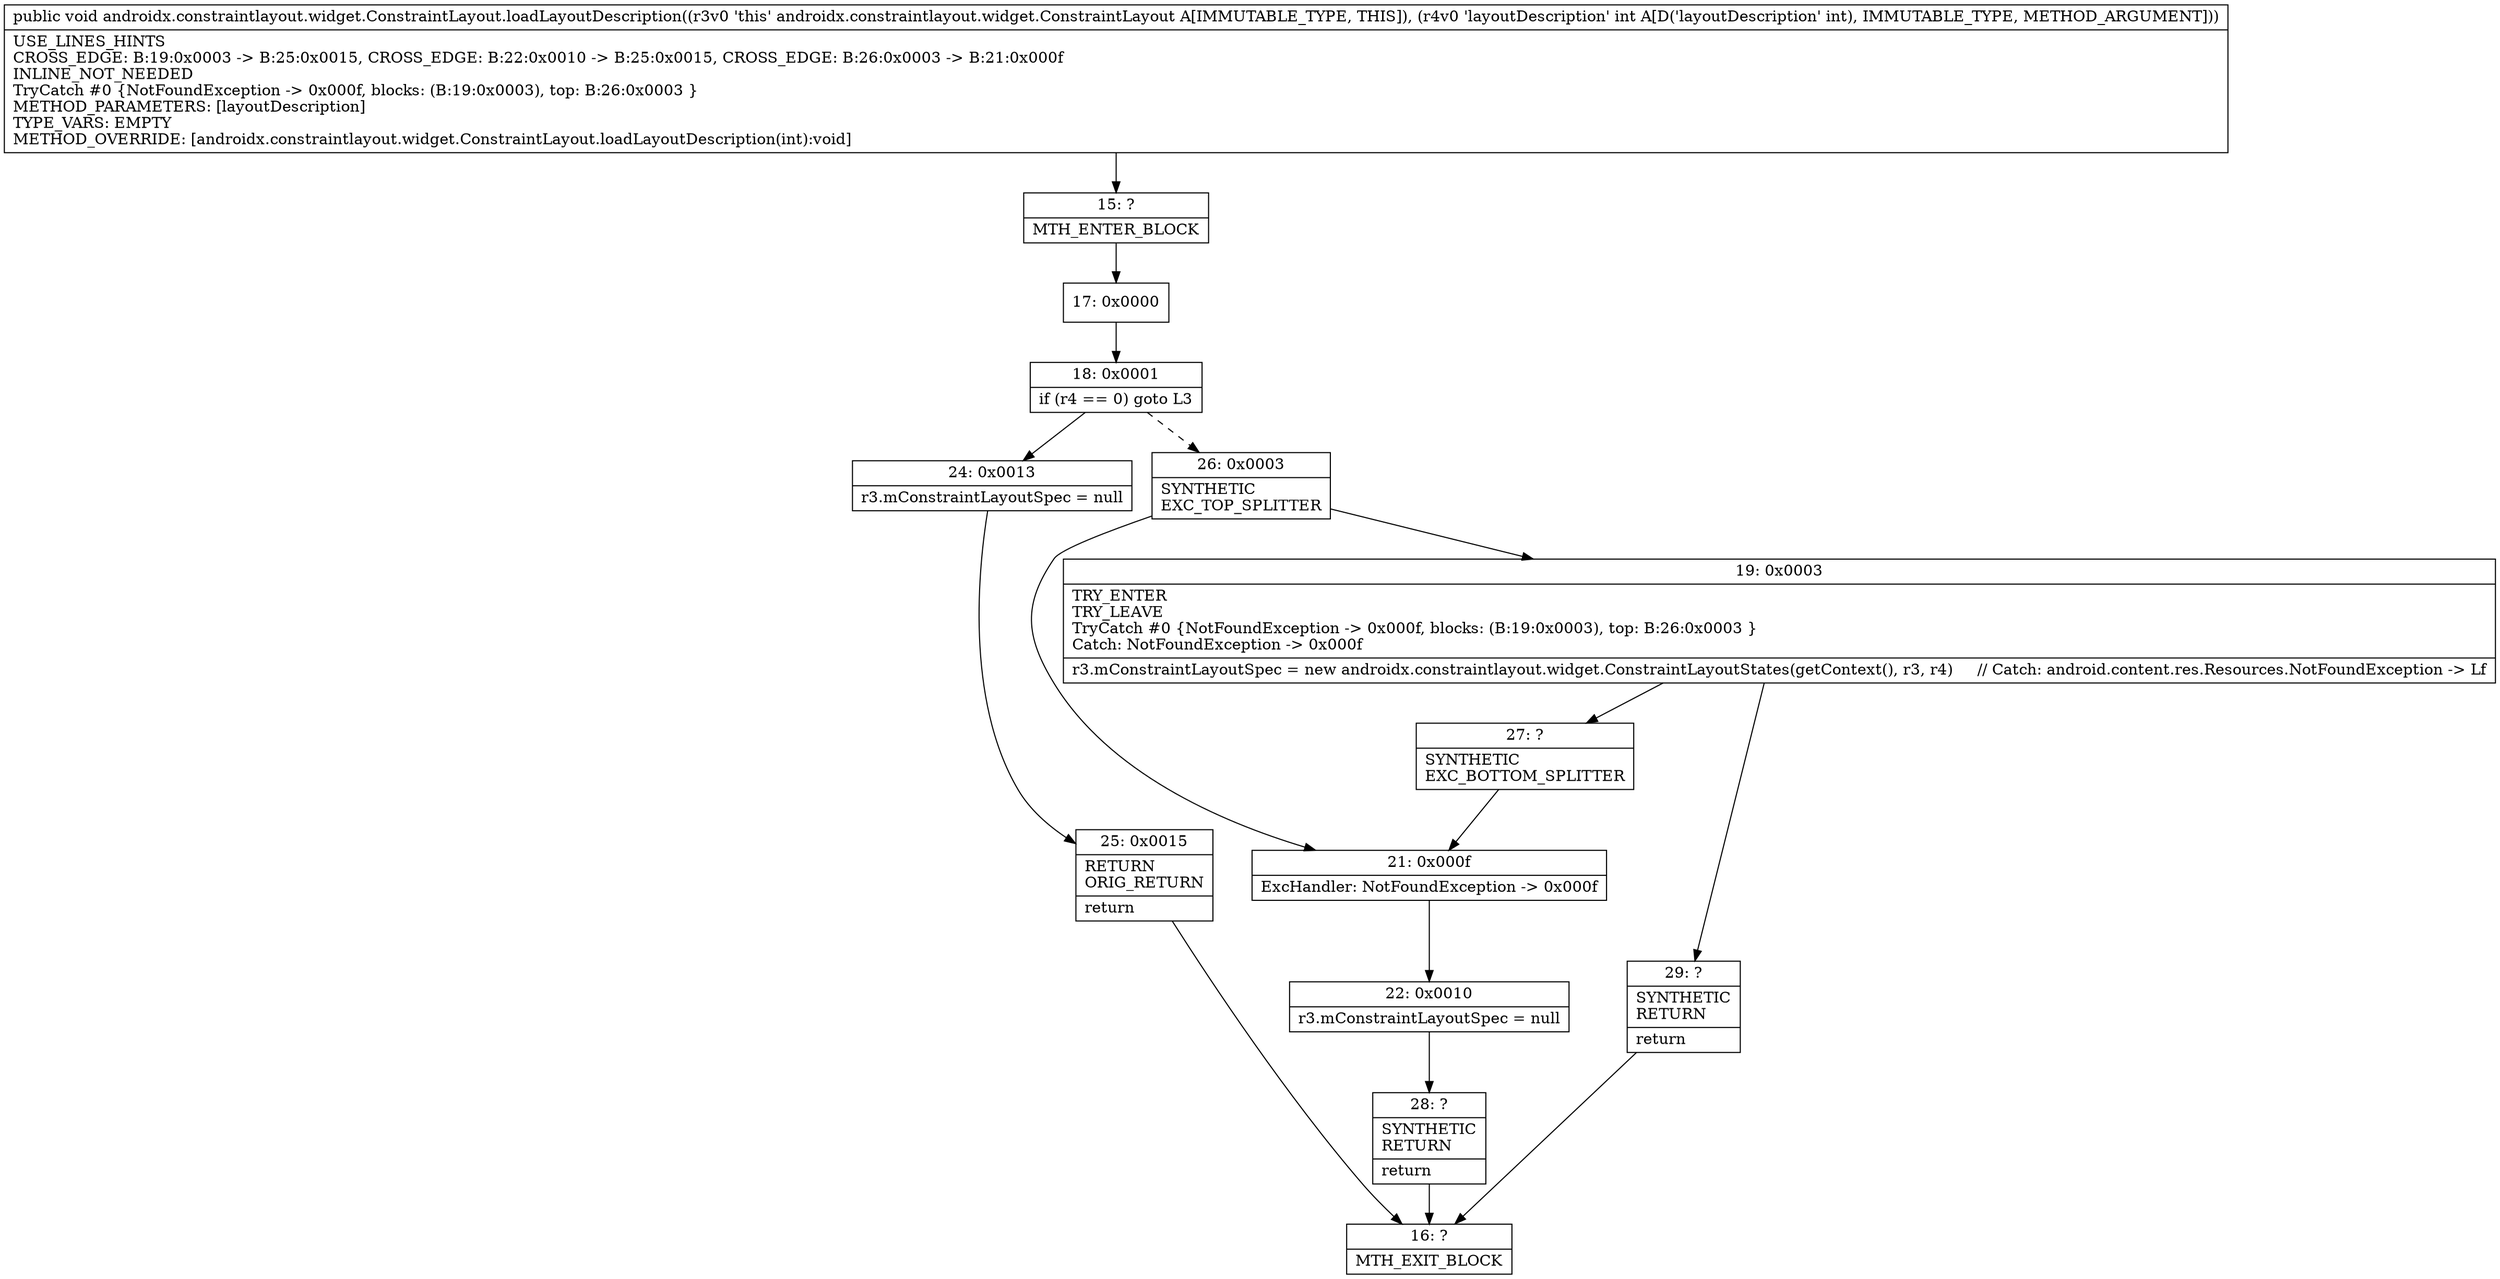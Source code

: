 digraph "CFG forandroidx.constraintlayout.widget.ConstraintLayout.loadLayoutDescription(I)V" {
Node_15 [shape=record,label="{15\:\ ?|MTH_ENTER_BLOCK\l}"];
Node_17 [shape=record,label="{17\:\ 0x0000}"];
Node_18 [shape=record,label="{18\:\ 0x0001|if (r4 == 0) goto L3\l}"];
Node_24 [shape=record,label="{24\:\ 0x0013|r3.mConstraintLayoutSpec = null\l}"];
Node_25 [shape=record,label="{25\:\ 0x0015|RETURN\lORIG_RETURN\l|return\l}"];
Node_16 [shape=record,label="{16\:\ ?|MTH_EXIT_BLOCK\l}"];
Node_26 [shape=record,label="{26\:\ 0x0003|SYNTHETIC\lEXC_TOP_SPLITTER\l}"];
Node_19 [shape=record,label="{19\:\ 0x0003|TRY_ENTER\lTRY_LEAVE\lTryCatch #0 \{NotFoundException \-\> 0x000f, blocks: (B:19:0x0003), top: B:26:0x0003 \}\lCatch: NotFoundException \-\> 0x000f\l|r3.mConstraintLayoutSpec = new androidx.constraintlayout.widget.ConstraintLayoutStates(getContext(), r3, r4)     \/\/ Catch: android.content.res.Resources.NotFoundException \-\> Lf\l}"];
Node_27 [shape=record,label="{27\:\ ?|SYNTHETIC\lEXC_BOTTOM_SPLITTER\l}"];
Node_29 [shape=record,label="{29\:\ ?|SYNTHETIC\lRETURN\l|return\l}"];
Node_21 [shape=record,label="{21\:\ 0x000f|ExcHandler: NotFoundException \-\> 0x000f\l}"];
Node_22 [shape=record,label="{22\:\ 0x0010|r3.mConstraintLayoutSpec = null\l}"];
Node_28 [shape=record,label="{28\:\ ?|SYNTHETIC\lRETURN\l|return\l}"];
MethodNode[shape=record,label="{public void androidx.constraintlayout.widget.ConstraintLayout.loadLayoutDescription((r3v0 'this' androidx.constraintlayout.widget.ConstraintLayout A[IMMUTABLE_TYPE, THIS]), (r4v0 'layoutDescription' int A[D('layoutDescription' int), IMMUTABLE_TYPE, METHOD_ARGUMENT]))  | USE_LINES_HINTS\lCROSS_EDGE: B:19:0x0003 \-\> B:25:0x0015, CROSS_EDGE: B:22:0x0010 \-\> B:25:0x0015, CROSS_EDGE: B:26:0x0003 \-\> B:21:0x000f\lINLINE_NOT_NEEDED\lTryCatch #0 \{NotFoundException \-\> 0x000f, blocks: (B:19:0x0003), top: B:26:0x0003 \}\lMETHOD_PARAMETERS: [layoutDescription]\lTYPE_VARS: EMPTY\lMETHOD_OVERRIDE: [androidx.constraintlayout.widget.ConstraintLayout.loadLayoutDescription(int):void]\l}"];
MethodNode -> Node_15;Node_15 -> Node_17;
Node_17 -> Node_18;
Node_18 -> Node_24;
Node_18 -> Node_26[style=dashed];
Node_24 -> Node_25;
Node_25 -> Node_16;
Node_26 -> Node_19;
Node_26 -> Node_21;
Node_19 -> Node_27;
Node_19 -> Node_29;
Node_27 -> Node_21;
Node_29 -> Node_16;
Node_21 -> Node_22;
Node_22 -> Node_28;
Node_28 -> Node_16;
}

